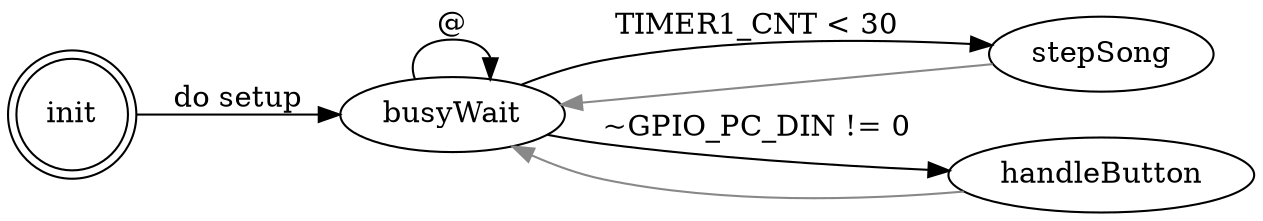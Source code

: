 digraph finite_state_machine {
	rankdir=LR;
	node [shape = doublecircle];
	init;
	node [shape = circle];
	node [shape = ellipse];
	busyWait;
	stepSong;
	handleButton;
	
	init -> busyWait [label = "do setup"];
	
	busyWait -> busyWait [label = "@"];
	busyWait -> handleButton [label = "~GPIO_PC_DIN != 0"];
	busyWait -> stepSong [label = "TIMER1_CNT < 30"];
	
	edge [color="#888888"]
	handleButton -> busyWait;
	stepSong -> busyWait;
}
